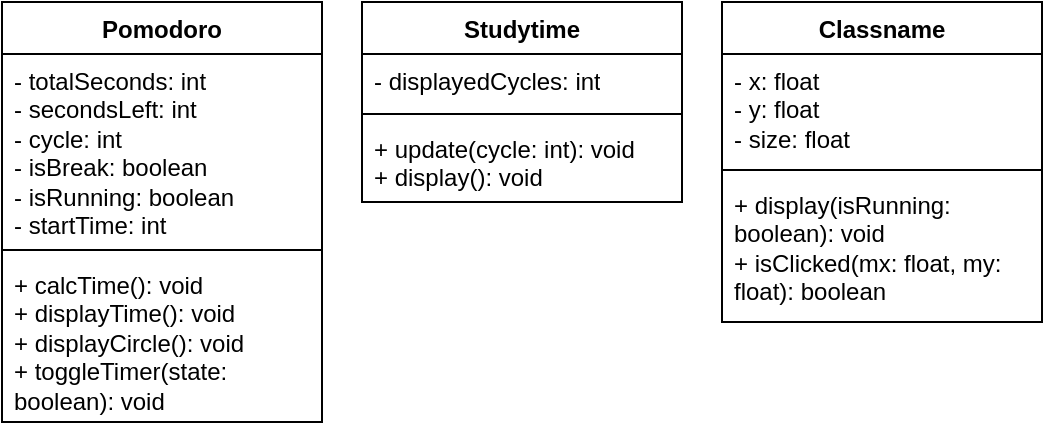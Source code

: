 <mxfile version="26.1.1">
  <diagram name="Side-1" id="VotIWypFstvTbY9lTl2X">
    <mxGraphModel dx="1434" dy="492" grid="0" gridSize="10" guides="1" tooltips="1" connect="1" arrows="1" fold="1" page="0" pageScale="1" pageWidth="827" pageHeight="1169" math="0" shadow="0">
      <root>
        <mxCell id="0" />
        <mxCell id="1" parent="0" />
        <mxCell id="jqXDqZ20NQy9HzpanctG-1" value="Pomodoro" style="swimlane;fontStyle=1;align=center;verticalAlign=top;childLayout=stackLayout;horizontal=1;startSize=26;horizontalStack=0;resizeParent=1;resizeParentMax=0;resizeLast=0;collapsible=1;marginBottom=0;whiteSpace=wrap;html=1;" vertex="1" parent="1">
          <mxGeometry x="-62" y="194" width="160" height="210" as="geometry" />
        </mxCell>
        <mxCell id="jqXDqZ20NQy9HzpanctG-2" value="&lt;span style=&quot;text-align: center;&quot;&gt;- totalSeconds: int&lt;/span&gt;&lt;br style=&quot;text-align: center;&quot;&gt;&lt;span style=&quot;text-align: center;&quot;&gt;- secondsLeft: int&lt;/span&gt;&lt;br style=&quot;text-align: center;&quot;&gt;&lt;span style=&quot;text-align: center;&quot;&gt;- cycle: int&lt;/span&gt;&lt;br style=&quot;text-align: center;&quot;&gt;&lt;span style=&quot;text-align: center;&quot;&gt;- isBreak: boolean&lt;/span&gt;&lt;br style=&quot;text-align: center;&quot;&gt;&lt;span style=&quot;text-align: center;&quot;&gt;- isRunning: boolean&lt;/span&gt;&lt;br style=&quot;text-align: center;&quot;&gt;&lt;span style=&quot;text-align: center;&quot;&gt;- startTime: int&lt;/span&gt;" style="text;strokeColor=none;fillColor=none;align=left;verticalAlign=top;spacingLeft=4;spacingRight=4;overflow=hidden;rotatable=0;points=[[0,0.5],[1,0.5]];portConstraint=eastwest;whiteSpace=wrap;html=1;" vertex="1" parent="jqXDqZ20NQy9HzpanctG-1">
          <mxGeometry y="26" width="160" height="94" as="geometry" />
        </mxCell>
        <mxCell id="jqXDqZ20NQy9HzpanctG-3" value="" style="line;strokeWidth=1;fillColor=none;align=left;verticalAlign=middle;spacingTop=-1;spacingLeft=3;spacingRight=3;rotatable=0;labelPosition=right;points=[];portConstraint=eastwest;strokeColor=inherit;" vertex="1" parent="jqXDqZ20NQy9HzpanctG-1">
          <mxGeometry y="120" width="160" height="8" as="geometry" />
        </mxCell>
        <mxCell id="jqXDqZ20NQy9HzpanctG-4" value="&lt;span style=&quot;text-align: center;&quot;&gt;+ calcTime(): void&lt;/span&gt;&lt;br style=&quot;text-align: center;&quot;&gt;&lt;span style=&quot;text-align: center;&quot;&gt;+ displayTime(): void&lt;/span&gt;&lt;br style=&quot;text-align: center;&quot;&gt;&lt;span style=&quot;text-align: center;&quot;&gt;+ displayCircle(): void&lt;/span&gt;&lt;br style=&quot;text-align: center;&quot;&gt;&lt;span style=&quot;text-align: center;&quot;&gt;+ toggleTimer(state: boolean): void&lt;/span&gt;" style="text;strokeColor=none;fillColor=none;align=left;verticalAlign=top;spacingLeft=4;spacingRight=4;overflow=hidden;rotatable=0;points=[[0,0.5],[1,0.5]];portConstraint=eastwest;whiteSpace=wrap;html=1;" vertex="1" parent="jqXDqZ20NQy9HzpanctG-1">
          <mxGeometry y="128" width="160" height="82" as="geometry" />
        </mxCell>
        <mxCell id="jqXDqZ20NQy9HzpanctG-5" value="Studytime" style="swimlane;fontStyle=1;align=center;verticalAlign=top;childLayout=stackLayout;horizontal=1;startSize=26;horizontalStack=0;resizeParent=1;resizeParentMax=0;resizeLast=0;collapsible=1;marginBottom=0;whiteSpace=wrap;html=1;" vertex="1" parent="1">
          <mxGeometry x="118" y="194" width="160" height="100" as="geometry" />
        </mxCell>
        <mxCell id="jqXDqZ20NQy9HzpanctG-6" value="&lt;span style=&quot;text-align: center;&quot;&gt;- displayedCycles: int&lt;/span&gt;" style="text;strokeColor=none;fillColor=none;align=left;verticalAlign=top;spacingLeft=4;spacingRight=4;overflow=hidden;rotatable=0;points=[[0,0.5],[1,0.5]];portConstraint=eastwest;whiteSpace=wrap;html=1;" vertex="1" parent="jqXDqZ20NQy9HzpanctG-5">
          <mxGeometry y="26" width="160" height="26" as="geometry" />
        </mxCell>
        <mxCell id="jqXDqZ20NQy9HzpanctG-7" value="" style="line;strokeWidth=1;fillColor=none;align=left;verticalAlign=middle;spacingTop=-1;spacingLeft=3;spacingRight=3;rotatable=0;labelPosition=right;points=[];portConstraint=eastwest;strokeColor=inherit;" vertex="1" parent="jqXDqZ20NQy9HzpanctG-5">
          <mxGeometry y="52" width="160" height="8" as="geometry" />
        </mxCell>
        <mxCell id="jqXDqZ20NQy9HzpanctG-8" value="&lt;span style=&quot;text-align: center;&quot;&gt;+ update(cycle: int): void&lt;/span&gt;&lt;br style=&quot;text-align: center;&quot;&gt;&lt;span style=&quot;text-align: center;&quot;&gt;+ display(): void&lt;/span&gt;" style="text;strokeColor=none;fillColor=none;align=left;verticalAlign=top;spacingLeft=4;spacingRight=4;overflow=hidden;rotatable=0;points=[[0,0.5],[1,0.5]];portConstraint=eastwest;whiteSpace=wrap;html=1;" vertex="1" parent="jqXDqZ20NQy9HzpanctG-5">
          <mxGeometry y="60" width="160" height="40" as="geometry" />
        </mxCell>
        <mxCell id="jqXDqZ20NQy9HzpanctG-9" value="Classname" style="swimlane;fontStyle=1;align=center;verticalAlign=top;childLayout=stackLayout;horizontal=1;startSize=26;horizontalStack=0;resizeParent=1;resizeParentMax=0;resizeLast=0;collapsible=1;marginBottom=0;whiteSpace=wrap;html=1;" vertex="1" parent="1">
          <mxGeometry x="298" y="194" width="160" height="160" as="geometry" />
        </mxCell>
        <mxCell id="jqXDqZ20NQy9HzpanctG-10" value="&lt;span style=&quot;text-align: center;&quot;&gt;- x: float&lt;/span&gt;&lt;br style=&quot;text-align: center;&quot;&gt;&lt;span style=&quot;text-align: center;&quot;&gt;- y: float&lt;/span&gt;&lt;br style=&quot;text-align: center;&quot;&gt;&lt;span style=&quot;text-align: center;&quot;&gt;- size: float&lt;/span&gt;" style="text;strokeColor=none;fillColor=none;align=left;verticalAlign=top;spacingLeft=4;spacingRight=4;overflow=hidden;rotatable=0;points=[[0,0.5],[1,0.5]];portConstraint=eastwest;whiteSpace=wrap;html=1;" vertex="1" parent="jqXDqZ20NQy9HzpanctG-9">
          <mxGeometry y="26" width="160" height="54" as="geometry" />
        </mxCell>
        <mxCell id="jqXDqZ20NQy9HzpanctG-11" value="" style="line;strokeWidth=1;fillColor=none;align=left;verticalAlign=middle;spacingTop=-1;spacingLeft=3;spacingRight=3;rotatable=0;labelPosition=right;points=[];portConstraint=eastwest;strokeColor=inherit;" vertex="1" parent="jqXDqZ20NQy9HzpanctG-9">
          <mxGeometry y="80" width="160" height="8" as="geometry" />
        </mxCell>
        <mxCell id="jqXDqZ20NQy9HzpanctG-12" value="&lt;span style=&quot;text-align: center;&quot;&gt;+ display(isRunning: boolean): void&lt;/span&gt;&lt;br style=&quot;text-align: center;&quot;&gt;&lt;span style=&quot;text-align: center;&quot;&gt;+ isClicked(mx: float, my: float): boolean&lt;/span&gt;" style="text;strokeColor=none;fillColor=none;align=left;verticalAlign=top;spacingLeft=4;spacingRight=4;overflow=hidden;rotatable=0;points=[[0,0.5],[1,0.5]];portConstraint=eastwest;whiteSpace=wrap;html=1;" vertex="1" parent="jqXDqZ20NQy9HzpanctG-9">
          <mxGeometry y="88" width="160" height="72" as="geometry" />
        </mxCell>
      </root>
    </mxGraphModel>
  </diagram>
</mxfile>
